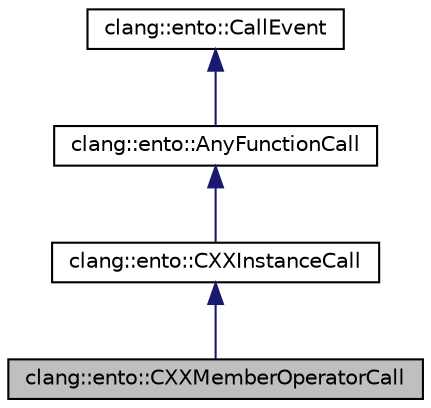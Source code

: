 digraph "clang::ento::CXXMemberOperatorCall"
{
 // LATEX_PDF_SIZE
  bgcolor="transparent";
  edge [fontname="Helvetica",fontsize="10",labelfontname="Helvetica",labelfontsize="10"];
  node [fontname="Helvetica",fontsize="10",shape=record];
  Node1 [label="clang::ento::CXXMemberOperatorCall",height=0.2,width=0.4,color="black", fillcolor="grey75", style="filled", fontcolor="black",tooltip="Represents a C++ overloaded operator call where the operator is implemented as a non-static member fu..."];
  Node2 -> Node1 [dir="back",color="midnightblue",fontsize="10",style="solid",fontname="Helvetica"];
  Node2 [label="clang::ento::CXXInstanceCall",height=0.2,width=0.4,color="black",URL="$classclang_1_1ento_1_1CXXInstanceCall.html",tooltip="Represents a non-static C++ member function call, no matter how it is written."];
  Node3 -> Node2 [dir="back",color="midnightblue",fontsize="10",style="solid",fontname="Helvetica"];
  Node3 [label="clang::ento::AnyFunctionCall",height=0.2,width=0.4,color="black",URL="$classclang_1_1ento_1_1AnyFunctionCall.html",tooltip="Represents a call to any sort of function that might have a FunctionDecl."];
  Node4 -> Node3 [dir="back",color="midnightblue",fontsize="10",style="solid",fontname="Helvetica"];
  Node4 [label="clang::ento::CallEvent",height=0.2,width=0.4,color="black",URL="$classclang_1_1ento_1_1CallEvent.html",tooltip="Represents an abstract call to a function or method along a particular path."];
}
